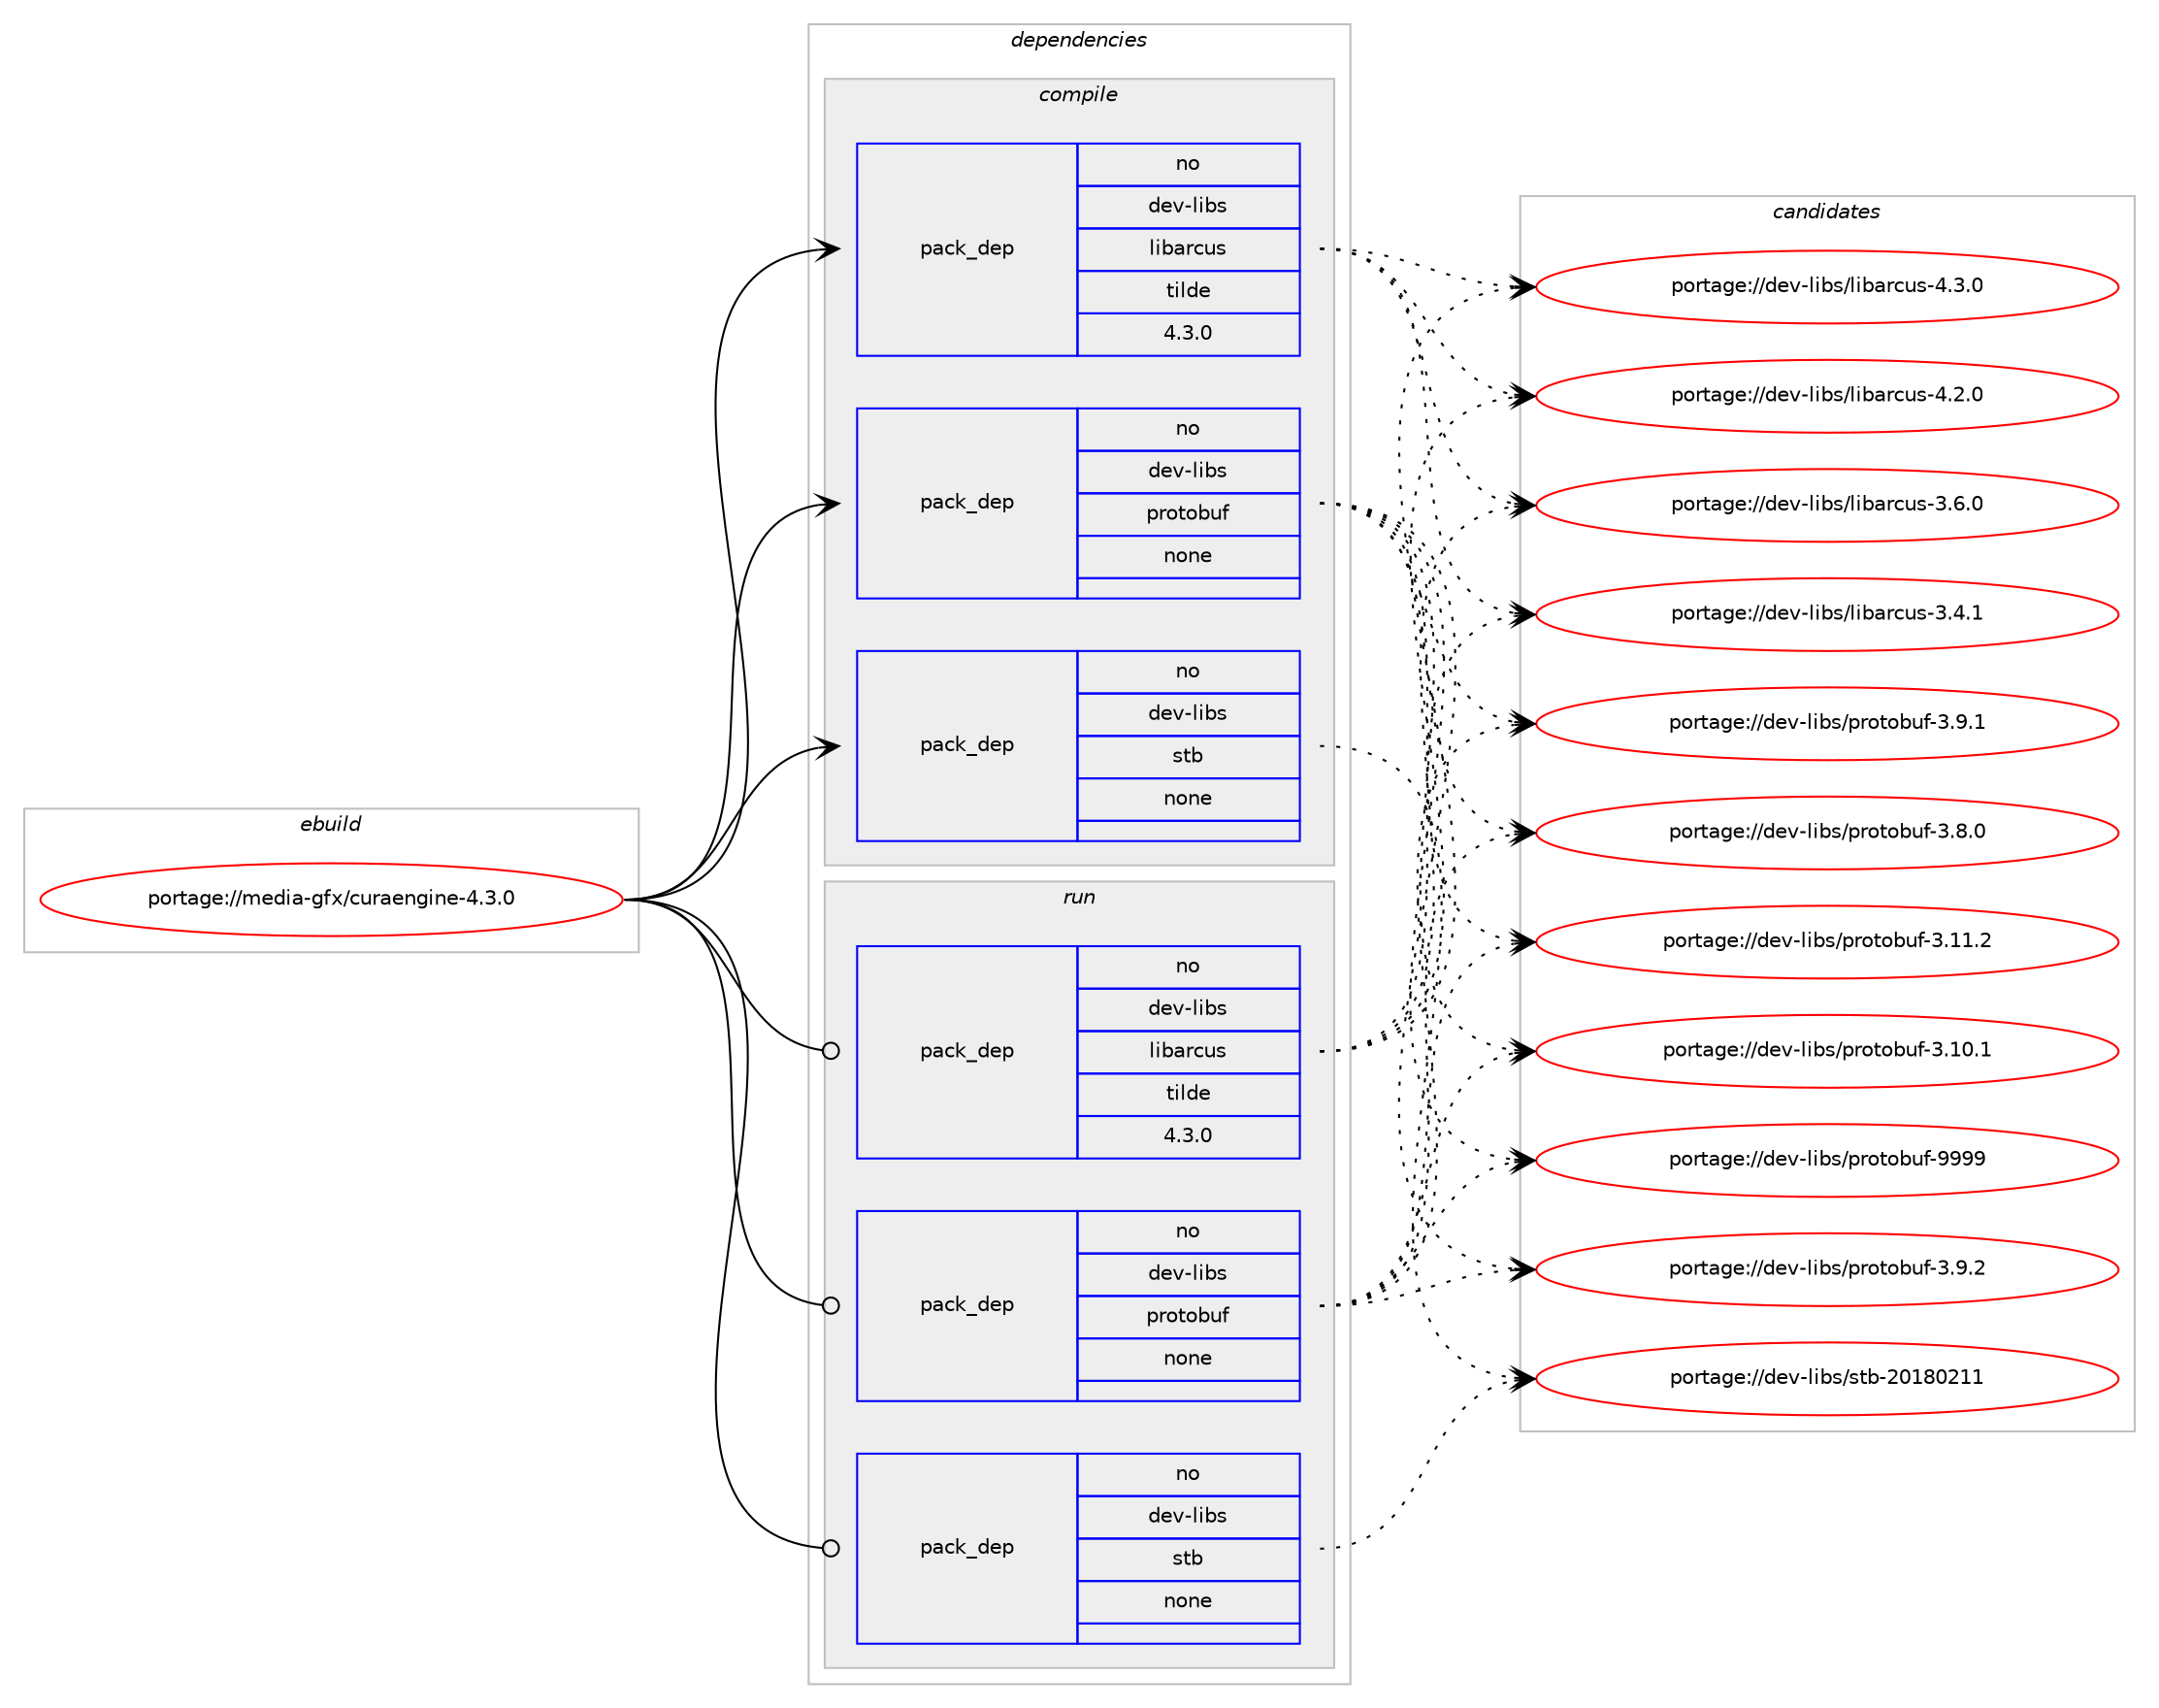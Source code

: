 digraph prolog {

# *************
# Graph options
# *************

newrank=true;
concentrate=true;
compound=true;
graph [rankdir=LR,fontname=Helvetica,fontsize=10,ranksep=1.5];#, ranksep=2.5, nodesep=0.2];
edge  [arrowhead=vee];
node  [fontname=Helvetica,fontsize=10];

# **********
# The ebuild
# **********

subgraph cluster_leftcol {
color=gray;
label=<<i>ebuild</i>>;
id [label="portage://media-gfx/curaengine-4.3.0", color=red, width=4, href="../media-gfx/curaengine-4.3.0.svg"];
}

# ****************
# The dependencies
# ****************

subgraph cluster_midcol {
color=gray;
label=<<i>dependencies</i>>;
subgraph cluster_compile {
fillcolor="#eeeeee";
style=filled;
label=<<i>compile</i>>;
subgraph pack171113 {
dependency226491 [label=<<TABLE BORDER="0" CELLBORDER="1" CELLSPACING="0" CELLPADDING="4" WIDTH="220"><TR><TD ROWSPAN="6" CELLPADDING="30">pack_dep</TD></TR><TR><TD WIDTH="110">no</TD></TR><TR><TD>dev-libs</TD></TR><TR><TD>libarcus</TD></TR><TR><TD>tilde</TD></TR><TR><TD>4.3.0</TD></TR></TABLE>>, shape=none, color=blue];
}
id:e -> dependency226491:w [weight=20,style="solid",arrowhead="vee"];
subgraph pack171114 {
dependency226492 [label=<<TABLE BORDER="0" CELLBORDER="1" CELLSPACING="0" CELLPADDING="4" WIDTH="220"><TR><TD ROWSPAN="6" CELLPADDING="30">pack_dep</TD></TR><TR><TD WIDTH="110">no</TD></TR><TR><TD>dev-libs</TD></TR><TR><TD>protobuf</TD></TR><TR><TD>none</TD></TR><TR><TD></TD></TR></TABLE>>, shape=none, color=blue];
}
id:e -> dependency226492:w [weight=20,style="solid",arrowhead="vee"];
subgraph pack171115 {
dependency226493 [label=<<TABLE BORDER="0" CELLBORDER="1" CELLSPACING="0" CELLPADDING="4" WIDTH="220"><TR><TD ROWSPAN="6" CELLPADDING="30">pack_dep</TD></TR><TR><TD WIDTH="110">no</TD></TR><TR><TD>dev-libs</TD></TR><TR><TD>stb</TD></TR><TR><TD>none</TD></TR><TR><TD></TD></TR></TABLE>>, shape=none, color=blue];
}
id:e -> dependency226493:w [weight=20,style="solid",arrowhead="vee"];
}
subgraph cluster_compileandrun {
fillcolor="#eeeeee";
style=filled;
label=<<i>compile and run</i>>;
}
subgraph cluster_run {
fillcolor="#eeeeee";
style=filled;
label=<<i>run</i>>;
subgraph pack171116 {
dependency226494 [label=<<TABLE BORDER="0" CELLBORDER="1" CELLSPACING="0" CELLPADDING="4" WIDTH="220"><TR><TD ROWSPAN="6" CELLPADDING="30">pack_dep</TD></TR><TR><TD WIDTH="110">no</TD></TR><TR><TD>dev-libs</TD></TR><TR><TD>libarcus</TD></TR><TR><TD>tilde</TD></TR><TR><TD>4.3.0</TD></TR></TABLE>>, shape=none, color=blue];
}
id:e -> dependency226494:w [weight=20,style="solid",arrowhead="odot"];
subgraph pack171117 {
dependency226495 [label=<<TABLE BORDER="0" CELLBORDER="1" CELLSPACING="0" CELLPADDING="4" WIDTH="220"><TR><TD ROWSPAN="6" CELLPADDING="30">pack_dep</TD></TR><TR><TD WIDTH="110">no</TD></TR><TR><TD>dev-libs</TD></TR><TR><TD>protobuf</TD></TR><TR><TD>none</TD></TR><TR><TD></TD></TR></TABLE>>, shape=none, color=blue];
}
id:e -> dependency226495:w [weight=20,style="solid",arrowhead="odot"];
subgraph pack171118 {
dependency226496 [label=<<TABLE BORDER="0" CELLBORDER="1" CELLSPACING="0" CELLPADDING="4" WIDTH="220"><TR><TD ROWSPAN="6" CELLPADDING="30">pack_dep</TD></TR><TR><TD WIDTH="110">no</TD></TR><TR><TD>dev-libs</TD></TR><TR><TD>stb</TD></TR><TR><TD>none</TD></TR><TR><TD></TD></TR></TABLE>>, shape=none, color=blue];
}
id:e -> dependency226496:w [weight=20,style="solid",arrowhead="odot"];
}
}

# **************
# The candidates
# **************

subgraph cluster_choices {
rank=same;
color=gray;
label=<<i>candidates</i>>;

subgraph choice171113 {
color=black;
nodesep=1;
choice100101118451081059811547108105989711499117115455246514648 [label="portage://dev-libs/libarcus-4.3.0", color=red, width=4,href="../dev-libs/libarcus-4.3.0.svg"];
choice100101118451081059811547108105989711499117115455246504648 [label="portage://dev-libs/libarcus-4.2.0", color=red, width=4,href="../dev-libs/libarcus-4.2.0.svg"];
choice100101118451081059811547108105989711499117115455146544648 [label="portage://dev-libs/libarcus-3.6.0", color=red, width=4,href="../dev-libs/libarcus-3.6.0.svg"];
choice100101118451081059811547108105989711499117115455146524649 [label="portage://dev-libs/libarcus-3.4.1", color=red, width=4,href="../dev-libs/libarcus-3.4.1.svg"];
dependency226491:e -> choice100101118451081059811547108105989711499117115455246514648:w [style=dotted,weight="100"];
dependency226491:e -> choice100101118451081059811547108105989711499117115455246504648:w [style=dotted,weight="100"];
dependency226491:e -> choice100101118451081059811547108105989711499117115455146544648:w [style=dotted,weight="100"];
dependency226491:e -> choice100101118451081059811547108105989711499117115455146524649:w [style=dotted,weight="100"];
}
subgraph choice171114 {
color=black;
nodesep=1;
choice100101118451081059811547112114111116111981171024557575757 [label="portage://dev-libs/protobuf-9999", color=red, width=4,href="../dev-libs/protobuf-9999.svg"];
choice10010111845108105981154711211411111611198117102455146574650 [label="portage://dev-libs/protobuf-3.9.2", color=red, width=4,href="../dev-libs/protobuf-3.9.2.svg"];
choice10010111845108105981154711211411111611198117102455146574649 [label="portage://dev-libs/protobuf-3.9.1", color=red, width=4,href="../dev-libs/protobuf-3.9.1.svg"];
choice10010111845108105981154711211411111611198117102455146564648 [label="portage://dev-libs/protobuf-3.8.0", color=red, width=4,href="../dev-libs/protobuf-3.8.0.svg"];
choice1001011184510810598115471121141111161119811710245514649494650 [label="portage://dev-libs/protobuf-3.11.2", color=red, width=4,href="../dev-libs/protobuf-3.11.2.svg"];
choice1001011184510810598115471121141111161119811710245514649484649 [label="portage://dev-libs/protobuf-3.10.1", color=red, width=4,href="../dev-libs/protobuf-3.10.1.svg"];
dependency226492:e -> choice100101118451081059811547112114111116111981171024557575757:w [style=dotted,weight="100"];
dependency226492:e -> choice10010111845108105981154711211411111611198117102455146574650:w [style=dotted,weight="100"];
dependency226492:e -> choice10010111845108105981154711211411111611198117102455146574649:w [style=dotted,weight="100"];
dependency226492:e -> choice10010111845108105981154711211411111611198117102455146564648:w [style=dotted,weight="100"];
dependency226492:e -> choice1001011184510810598115471121141111161119811710245514649494650:w [style=dotted,weight="100"];
dependency226492:e -> choice1001011184510810598115471121141111161119811710245514649484649:w [style=dotted,weight="100"];
}
subgraph choice171115 {
color=black;
nodesep=1;
choice10010111845108105981154711511698455048495648504949 [label="portage://dev-libs/stb-20180211", color=red, width=4,href="../dev-libs/stb-20180211.svg"];
dependency226493:e -> choice10010111845108105981154711511698455048495648504949:w [style=dotted,weight="100"];
}
subgraph choice171116 {
color=black;
nodesep=1;
choice100101118451081059811547108105989711499117115455246514648 [label="portage://dev-libs/libarcus-4.3.0", color=red, width=4,href="../dev-libs/libarcus-4.3.0.svg"];
choice100101118451081059811547108105989711499117115455246504648 [label="portage://dev-libs/libarcus-4.2.0", color=red, width=4,href="../dev-libs/libarcus-4.2.0.svg"];
choice100101118451081059811547108105989711499117115455146544648 [label="portage://dev-libs/libarcus-3.6.0", color=red, width=4,href="../dev-libs/libarcus-3.6.0.svg"];
choice100101118451081059811547108105989711499117115455146524649 [label="portage://dev-libs/libarcus-3.4.1", color=red, width=4,href="../dev-libs/libarcus-3.4.1.svg"];
dependency226494:e -> choice100101118451081059811547108105989711499117115455246514648:w [style=dotted,weight="100"];
dependency226494:e -> choice100101118451081059811547108105989711499117115455246504648:w [style=dotted,weight="100"];
dependency226494:e -> choice100101118451081059811547108105989711499117115455146544648:w [style=dotted,weight="100"];
dependency226494:e -> choice100101118451081059811547108105989711499117115455146524649:w [style=dotted,weight="100"];
}
subgraph choice171117 {
color=black;
nodesep=1;
choice100101118451081059811547112114111116111981171024557575757 [label="portage://dev-libs/protobuf-9999", color=red, width=4,href="../dev-libs/protobuf-9999.svg"];
choice10010111845108105981154711211411111611198117102455146574650 [label="portage://dev-libs/protobuf-3.9.2", color=red, width=4,href="../dev-libs/protobuf-3.9.2.svg"];
choice10010111845108105981154711211411111611198117102455146574649 [label="portage://dev-libs/protobuf-3.9.1", color=red, width=4,href="../dev-libs/protobuf-3.9.1.svg"];
choice10010111845108105981154711211411111611198117102455146564648 [label="portage://dev-libs/protobuf-3.8.0", color=red, width=4,href="../dev-libs/protobuf-3.8.0.svg"];
choice1001011184510810598115471121141111161119811710245514649494650 [label="portage://dev-libs/protobuf-3.11.2", color=red, width=4,href="../dev-libs/protobuf-3.11.2.svg"];
choice1001011184510810598115471121141111161119811710245514649484649 [label="portage://dev-libs/protobuf-3.10.1", color=red, width=4,href="../dev-libs/protobuf-3.10.1.svg"];
dependency226495:e -> choice100101118451081059811547112114111116111981171024557575757:w [style=dotted,weight="100"];
dependency226495:e -> choice10010111845108105981154711211411111611198117102455146574650:w [style=dotted,weight="100"];
dependency226495:e -> choice10010111845108105981154711211411111611198117102455146574649:w [style=dotted,weight="100"];
dependency226495:e -> choice10010111845108105981154711211411111611198117102455146564648:w [style=dotted,weight="100"];
dependency226495:e -> choice1001011184510810598115471121141111161119811710245514649494650:w [style=dotted,weight="100"];
dependency226495:e -> choice1001011184510810598115471121141111161119811710245514649484649:w [style=dotted,weight="100"];
}
subgraph choice171118 {
color=black;
nodesep=1;
choice10010111845108105981154711511698455048495648504949 [label="portage://dev-libs/stb-20180211", color=red, width=4,href="../dev-libs/stb-20180211.svg"];
dependency226496:e -> choice10010111845108105981154711511698455048495648504949:w [style=dotted,weight="100"];
}
}

}
